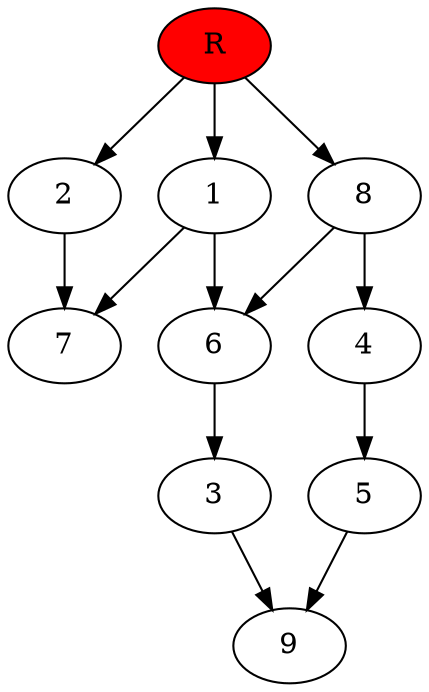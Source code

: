 digraph prb2327 {
	1
	2
	3
	4
	5
	6
	7
	8
	R [fillcolor="#ff0000" style=filled]
	1 -> 6
	1 -> 7
	2 -> 7
	3 -> 9
	4 -> 5
	5 -> 9
	6 -> 3
	8 -> 4
	8 -> 6
	R -> 1
	R -> 2
	R -> 8
}
